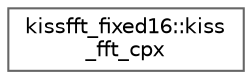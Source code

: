 digraph "Graphical Class Hierarchy"
{
 // LATEX_PDF_SIZE
  bgcolor="transparent";
  edge [fontname=Helvetica,fontsize=10,labelfontname=Helvetica,labelfontsize=10];
  node [fontname=Helvetica,fontsize=10,shape=box,height=0.2,width=0.4];
  rankdir="LR";
  Node0 [id="Node000000",label="kissfft_fixed16::kiss\l_fft_cpx",height=0.2,width=0.4,color="grey40", fillcolor="white", style="filled",URL="$structkissfft__fixed16_1_1kiss__fft__cpx.html",tooltip=" "];
}
